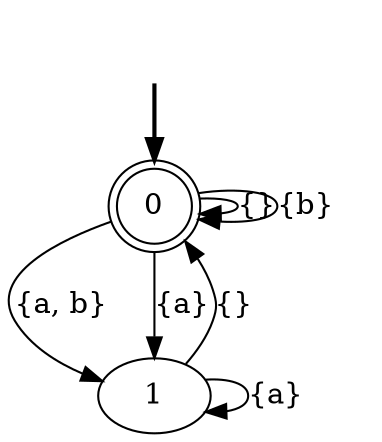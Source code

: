 digraph {
	fake [style=invisible]
	0 [root=true shape=doublecircle]
	1
	fake -> 0 [style=bold]
	0 -> 0 [label="{}"]
	0 -> 1 [label="{a, b}"]
	0 -> 1 [label="{a}"]
	0 -> 0 [label="{b}"]
	1 -> 0 [label="{}"]
	1 -> 1 [label="{a}"]
}
